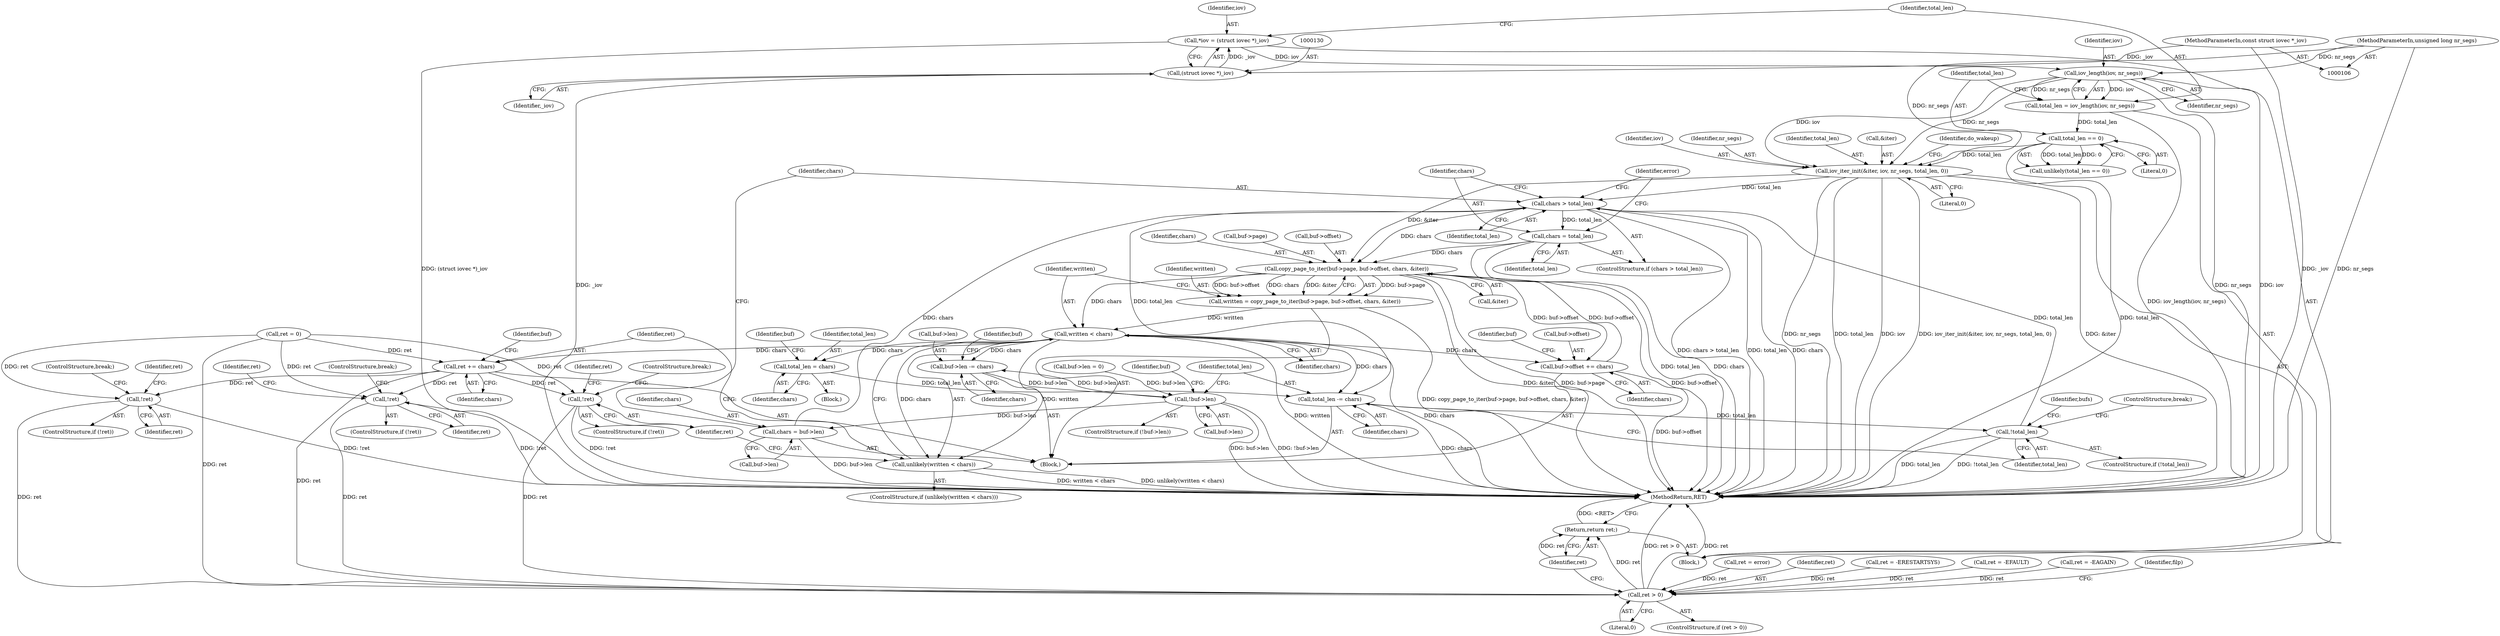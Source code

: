 digraph "0_linux_637b58c2887e5e57850865839cc75f59184b23d1_1@pointer" {
"1000146" [label="(Call,iov_iter_init(&iter, iov, nr_segs, total_len, 0))"];
"1000136" [label="(Call,iov_length(iov, nr_segs))"];
"1000127" [label="(Call,*iov = (struct iovec *)_iov)"];
"1000129" [label="(Call,(struct iovec *)_iov)"];
"1000108" [label="(MethodParameterIn,const struct iovec *_iov)"];
"1000109" [label="(MethodParameterIn,unsigned long nr_segs)"];
"1000141" [label="(Call,total_len == 0)"];
"1000134" [label="(Call,total_len = iov_length(iov, nr_segs))"];
"1000201" [label="(Call,chars > total_len)"];
"1000204" [label="(Call,chars = total_len)"];
"1000224" [label="(Call,copy_page_to_iter(buf->page, buf->offset, chars, &iter))"];
"1000222" [label="(Call,written = copy_page_to_iter(buf->page, buf->offset, chars, &iter))"];
"1000236" [label="(Call,written < chars)"];
"1000235" [label="(Call,unlikely(written < chars))"];
"1000248" [label="(Call,ret += chars)"];
"1000216" [label="(Call,!ret)"];
"1000405" [label="(Call,ret > 0)"];
"1000410" [label="(Return,return ret;)"];
"1000241" [label="(Call,!ret)"];
"1000357" [label="(Call,!ret)"];
"1000251" [label="(Call,buf->offset += chars)"];
"1000256" [label="(Call,buf->len -= chars)"];
"1000277" [label="(Call,!buf->len)"];
"1000193" [label="(Call,chars = buf->len)"];
"1000268" [label="(Call,total_len = chars)"];
"1000315" [label="(Call,total_len -= chars)"];
"1000319" [label="(Call,!total_len)"];
"1000219" [label="(Identifier,ret)"];
"1000321" [label="(ControlStructure,break;)"];
"1000203" [label="(Identifier,total_len)"];
"1000248" [label="(Call,ret += chars)"];
"1000221" [label="(ControlStructure,break;)"];
"1000242" [label="(Identifier,ret)"];
"1000218" [label="(Call,ret = error)"];
"1000127" [label="(Call,*iov = (struct iovec *)_iov)"];
"1000217" [label="(Identifier,ret)"];
"1000356" [label="(ControlStructure,if (!ret))"];
"1000135" [label="(Identifier,total_len)"];
"1000194" [label="(Identifier,chars)"];
"1000277" [label="(Call,!buf->len)"];
"1000238" [label="(Identifier,chars)"];
"1000407" [label="(Literal,0)"];
"1000195" [label="(Call,buf->len)"];
"1000323" [label="(Identifier,bufs)"];
"1000252" [label="(Call,buf->offset)"];
"1000141" [label="(Call,total_len == 0)"];
"1000410" [label="(Return,return ret;)"];
"1000134" [label="(Call,total_len = iov_length(iov, nr_segs))"];
"1000234" [label="(ControlStructure,if (unlikely(written < chars)))"];
"1000260" [label="(Identifier,chars)"];
"1000320" [label="(Identifier,total_len)"];
"1000284" [label="(Identifier,buf)"];
"1000268" [label="(Call,total_len = chars)"];
"1000315" [label="(Call,total_len -= chars)"];
"1000146" [label="(Call,iov_iter_init(&iter, iov, nr_segs, total_len, 0))"];
"1000251" [label="(Call,buf->offset += chars)"];
"1000208" [label="(Identifier,error)"];
"1000412" [label="(MethodReturn,RET)"];
"1000111" [label="(Block,)"];
"1000249" [label="(Identifier,ret)"];
"1000244" [label="(Identifier,ret)"];
"1000140" [label="(Call,unlikely(total_len == 0))"];
"1000237" [label="(Identifier,written)"];
"1000240" [label="(ControlStructure,if (!ret))"];
"1000171" [label="(Block,)"];
"1000406" [label="(Identifier,ret)"];
"1000241" [label="(Call,!ret)"];
"1000405" [label="(Call,ret > 0)"];
"1000200" [label="(ControlStructure,if (chars > total_len))"];
"1000264" [label="(Identifier,buf)"];
"1000257" [label="(Call,buf->len)"];
"1000205" [label="(Identifier,chars)"];
"1000256" [label="(Call,buf->len -= chars)"];
"1000143" [label="(Literal,0)"];
"1000136" [label="(Call,iov_length(iov, nr_segs))"];
"1000224" [label="(Call,copy_page_to_iter(buf->page, buf->offset, chars, &iter))"];
"1000131" [label="(Identifier,_iov)"];
"1000156" [label="(Call,ret = 0)"];
"1000411" [label="(Identifier,ret)"];
"1000359" [label="(Call,ret = -ERESTARTSYS)"];
"1000154" [label="(Identifier,do_wakeup)"];
"1000149" [label="(Identifier,iov)"];
"1000206" [label="(Identifier,total_len)"];
"1000278" [label="(Call,buf->len)"];
"1000142" [label="(Identifier,total_len)"];
"1000137" [label="(Identifier,iov)"];
"1000258" [label="(Identifier,buf)"];
"1000150" [label="(Identifier,nr_segs)"];
"1000151" [label="(Identifier,total_len)"];
"1000276" [label="(ControlStructure,if (!buf->len))"];
"1000108" [label="(MethodParameterIn,const struct iovec *_iov)"];
"1000228" [label="(Call,buf->offset)"];
"1000270" [label="(Identifier,chars)"];
"1000271" [label="(Call,buf->len = 0)"];
"1000318" [label="(ControlStructure,if (!total_len))"];
"1000201" [label="(Call,chars > total_len)"];
"1000243" [label="(Call,ret = -EFAULT)"];
"1000404" [label="(ControlStructure,if (ret > 0))"];
"1000273" [label="(Identifier,buf)"];
"1000204" [label="(Call,chars = total_len)"];
"1000231" [label="(Identifier,chars)"];
"1000236" [label="(Call,written < chars)"];
"1000316" [label="(Identifier,total_len)"];
"1000223" [label="(Identifier,written)"];
"1000215" [label="(ControlStructure,if (!ret))"];
"1000109" [label="(MethodParameterIn,unsigned long nr_segs)"];
"1000225" [label="(Call,buf->page)"];
"1000317" [label="(Identifier,chars)"];
"1000357" [label="(Call,!ret)"];
"1000363" [label="(ControlStructure,break;)"];
"1000147" [label="(Call,&iter)"];
"1000129" [label="(Call,(struct iovec *)_iov)"];
"1000193" [label="(Call,chars = buf->len)"];
"1000222" [label="(Call,written = copy_page_to_iter(buf->page, buf->offset, chars, &iter))"];
"1000360" [label="(Identifier,ret)"];
"1000235" [label="(Call,unlikely(written < chars))"];
"1000347" [label="(Call,ret = -EAGAIN)"];
"1000202" [label="(Identifier,chars)"];
"1000232" [label="(Call,&iter)"];
"1000216" [label="(Call,!ret)"];
"1000267" [label="(Block,)"];
"1000128" [label="(Identifier,iov)"];
"1000253" [label="(Identifier,buf)"];
"1000255" [label="(Identifier,chars)"];
"1000269" [label="(Identifier,total_len)"];
"1000358" [label="(Identifier,ret)"];
"1000250" [label="(Identifier,chars)"];
"1000247" [label="(ControlStructure,break;)"];
"1000152" [label="(Literal,0)"];
"1000138" [label="(Identifier,nr_segs)"];
"1000319" [label="(Call,!total_len)"];
"1000409" [label="(Identifier,filp)"];
"1000146" -> "1000111"  [label="AST: "];
"1000146" -> "1000152"  [label="CFG: "];
"1000147" -> "1000146"  [label="AST: "];
"1000149" -> "1000146"  [label="AST: "];
"1000150" -> "1000146"  [label="AST: "];
"1000151" -> "1000146"  [label="AST: "];
"1000152" -> "1000146"  [label="AST: "];
"1000154" -> "1000146"  [label="CFG: "];
"1000146" -> "1000412"  [label="DDG: nr_segs"];
"1000146" -> "1000412"  [label="DDG: total_len"];
"1000146" -> "1000412"  [label="DDG: iov"];
"1000146" -> "1000412"  [label="DDG: iov_iter_init(&iter, iov, nr_segs, total_len, 0)"];
"1000146" -> "1000412"  [label="DDG: &iter"];
"1000136" -> "1000146"  [label="DDG: iov"];
"1000136" -> "1000146"  [label="DDG: nr_segs"];
"1000109" -> "1000146"  [label="DDG: nr_segs"];
"1000141" -> "1000146"  [label="DDG: total_len"];
"1000146" -> "1000201"  [label="DDG: total_len"];
"1000146" -> "1000224"  [label="DDG: &iter"];
"1000136" -> "1000134"  [label="AST: "];
"1000136" -> "1000138"  [label="CFG: "];
"1000137" -> "1000136"  [label="AST: "];
"1000138" -> "1000136"  [label="AST: "];
"1000134" -> "1000136"  [label="CFG: "];
"1000136" -> "1000412"  [label="DDG: nr_segs"];
"1000136" -> "1000412"  [label="DDG: iov"];
"1000136" -> "1000134"  [label="DDG: iov"];
"1000136" -> "1000134"  [label="DDG: nr_segs"];
"1000127" -> "1000136"  [label="DDG: iov"];
"1000109" -> "1000136"  [label="DDG: nr_segs"];
"1000127" -> "1000111"  [label="AST: "];
"1000127" -> "1000129"  [label="CFG: "];
"1000128" -> "1000127"  [label="AST: "];
"1000129" -> "1000127"  [label="AST: "];
"1000135" -> "1000127"  [label="CFG: "];
"1000127" -> "1000412"  [label="DDG: (struct iovec *)_iov"];
"1000129" -> "1000127"  [label="DDG: _iov"];
"1000129" -> "1000131"  [label="CFG: "];
"1000130" -> "1000129"  [label="AST: "];
"1000131" -> "1000129"  [label="AST: "];
"1000129" -> "1000412"  [label="DDG: _iov"];
"1000108" -> "1000129"  [label="DDG: _iov"];
"1000108" -> "1000106"  [label="AST: "];
"1000108" -> "1000412"  [label="DDG: _iov"];
"1000109" -> "1000106"  [label="AST: "];
"1000109" -> "1000412"  [label="DDG: nr_segs"];
"1000141" -> "1000140"  [label="AST: "];
"1000141" -> "1000143"  [label="CFG: "];
"1000142" -> "1000141"  [label="AST: "];
"1000143" -> "1000141"  [label="AST: "];
"1000140" -> "1000141"  [label="CFG: "];
"1000141" -> "1000412"  [label="DDG: total_len"];
"1000141" -> "1000140"  [label="DDG: total_len"];
"1000141" -> "1000140"  [label="DDG: 0"];
"1000134" -> "1000141"  [label="DDG: total_len"];
"1000134" -> "1000111"  [label="AST: "];
"1000135" -> "1000134"  [label="AST: "];
"1000142" -> "1000134"  [label="CFG: "];
"1000134" -> "1000412"  [label="DDG: iov_length(iov, nr_segs)"];
"1000201" -> "1000200"  [label="AST: "];
"1000201" -> "1000203"  [label="CFG: "];
"1000202" -> "1000201"  [label="AST: "];
"1000203" -> "1000201"  [label="AST: "];
"1000205" -> "1000201"  [label="CFG: "];
"1000208" -> "1000201"  [label="CFG: "];
"1000201" -> "1000412"  [label="DDG: chars > total_len"];
"1000201" -> "1000412"  [label="DDG: total_len"];
"1000201" -> "1000412"  [label="DDG: chars"];
"1000193" -> "1000201"  [label="DDG: chars"];
"1000319" -> "1000201"  [label="DDG: total_len"];
"1000201" -> "1000204"  [label="DDG: total_len"];
"1000201" -> "1000224"  [label="DDG: chars"];
"1000201" -> "1000315"  [label="DDG: total_len"];
"1000204" -> "1000200"  [label="AST: "];
"1000204" -> "1000206"  [label="CFG: "];
"1000205" -> "1000204"  [label="AST: "];
"1000206" -> "1000204"  [label="AST: "];
"1000208" -> "1000204"  [label="CFG: "];
"1000204" -> "1000412"  [label="DDG: total_len"];
"1000204" -> "1000412"  [label="DDG: chars"];
"1000204" -> "1000224"  [label="DDG: chars"];
"1000224" -> "1000222"  [label="AST: "];
"1000224" -> "1000232"  [label="CFG: "];
"1000225" -> "1000224"  [label="AST: "];
"1000228" -> "1000224"  [label="AST: "];
"1000231" -> "1000224"  [label="AST: "];
"1000232" -> "1000224"  [label="AST: "];
"1000222" -> "1000224"  [label="CFG: "];
"1000224" -> "1000412"  [label="DDG: &iter"];
"1000224" -> "1000412"  [label="DDG: buf->page"];
"1000224" -> "1000412"  [label="DDG: buf->offset"];
"1000224" -> "1000222"  [label="DDG: buf->page"];
"1000224" -> "1000222"  [label="DDG: buf->offset"];
"1000224" -> "1000222"  [label="DDG: chars"];
"1000224" -> "1000222"  [label="DDG: &iter"];
"1000251" -> "1000224"  [label="DDG: buf->offset"];
"1000224" -> "1000236"  [label="DDG: chars"];
"1000224" -> "1000251"  [label="DDG: buf->offset"];
"1000222" -> "1000171"  [label="AST: "];
"1000223" -> "1000222"  [label="AST: "];
"1000237" -> "1000222"  [label="CFG: "];
"1000222" -> "1000412"  [label="DDG: copy_page_to_iter(buf->page, buf->offset, chars, &iter)"];
"1000222" -> "1000236"  [label="DDG: written"];
"1000236" -> "1000235"  [label="AST: "];
"1000236" -> "1000238"  [label="CFG: "];
"1000237" -> "1000236"  [label="AST: "];
"1000238" -> "1000236"  [label="AST: "];
"1000235" -> "1000236"  [label="CFG: "];
"1000236" -> "1000412"  [label="DDG: written"];
"1000236" -> "1000412"  [label="DDG: chars"];
"1000236" -> "1000235"  [label="DDG: written"];
"1000236" -> "1000235"  [label="DDG: chars"];
"1000236" -> "1000248"  [label="DDG: chars"];
"1000236" -> "1000251"  [label="DDG: chars"];
"1000236" -> "1000256"  [label="DDG: chars"];
"1000236" -> "1000268"  [label="DDG: chars"];
"1000236" -> "1000315"  [label="DDG: chars"];
"1000235" -> "1000234"  [label="AST: "];
"1000242" -> "1000235"  [label="CFG: "];
"1000249" -> "1000235"  [label="CFG: "];
"1000235" -> "1000412"  [label="DDG: written < chars"];
"1000235" -> "1000412"  [label="DDG: unlikely(written < chars)"];
"1000248" -> "1000171"  [label="AST: "];
"1000248" -> "1000250"  [label="CFG: "];
"1000249" -> "1000248"  [label="AST: "];
"1000250" -> "1000248"  [label="AST: "];
"1000253" -> "1000248"  [label="CFG: "];
"1000248" -> "1000216"  [label="DDG: ret"];
"1000248" -> "1000241"  [label="DDG: ret"];
"1000156" -> "1000248"  [label="DDG: ret"];
"1000248" -> "1000357"  [label="DDG: ret"];
"1000248" -> "1000405"  [label="DDG: ret"];
"1000216" -> "1000215"  [label="AST: "];
"1000216" -> "1000217"  [label="CFG: "];
"1000217" -> "1000216"  [label="AST: "];
"1000219" -> "1000216"  [label="CFG: "];
"1000221" -> "1000216"  [label="CFG: "];
"1000216" -> "1000412"  [label="DDG: !ret"];
"1000156" -> "1000216"  [label="DDG: ret"];
"1000216" -> "1000405"  [label="DDG: ret"];
"1000405" -> "1000404"  [label="AST: "];
"1000405" -> "1000407"  [label="CFG: "];
"1000406" -> "1000405"  [label="AST: "];
"1000407" -> "1000405"  [label="AST: "];
"1000409" -> "1000405"  [label="CFG: "];
"1000411" -> "1000405"  [label="CFG: "];
"1000405" -> "1000412"  [label="DDG: ret > 0"];
"1000405" -> "1000412"  [label="DDG: ret"];
"1000156" -> "1000405"  [label="DDG: ret"];
"1000218" -> "1000405"  [label="DDG: ret"];
"1000347" -> "1000405"  [label="DDG: ret"];
"1000357" -> "1000405"  [label="DDG: ret"];
"1000359" -> "1000405"  [label="DDG: ret"];
"1000241" -> "1000405"  [label="DDG: ret"];
"1000243" -> "1000405"  [label="DDG: ret"];
"1000405" -> "1000410"  [label="DDG: ret"];
"1000410" -> "1000111"  [label="AST: "];
"1000410" -> "1000411"  [label="CFG: "];
"1000411" -> "1000410"  [label="AST: "];
"1000412" -> "1000410"  [label="CFG: "];
"1000410" -> "1000412"  [label="DDG: <RET>"];
"1000411" -> "1000410"  [label="DDG: ret"];
"1000241" -> "1000240"  [label="AST: "];
"1000241" -> "1000242"  [label="CFG: "];
"1000242" -> "1000241"  [label="AST: "];
"1000244" -> "1000241"  [label="CFG: "];
"1000247" -> "1000241"  [label="CFG: "];
"1000241" -> "1000412"  [label="DDG: !ret"];
"1000156" -> "1000241"  [label="DDG: ret"];
"1000357" -> "1000356"  [label="AST: "];
"1000357" -> "1000358"  [label="CFG: "];
"1000358" -> "1000357"  [label="AST: "];
"1000360" -> "1000357"  [label="CFG: "];
"1000363" -> "1000357"  [label="CFG: "];
"1000357" -> "1000412"  [label="DDG: !ret"];
"1000156" -> "1000357"  [label="DDG: ret"];
"1000251" -> "1000171"  [label="AST: "];
"1000251" -> "1000255"  [label="CFG: "];
"1000252" -> "1000251"  [label="AST: "];
"1000255" -> "1000251"  [label="AST: "];
"1000258" -> "1000251"  [label="CFG: "];
"1000251" -> "1000412"  [label="DDG: buf->offset"];
"1000256" -> "1000171"  [label="AST: "];
"1000256" -> "1000260"  [label="CFG: "];
"1000257" -> "1000256"  [label="AST: "];
"1000260" -> "1000256"  [label="AST: "];
"1000264" -> "1000256"  [label="CFG: "];
"1000277" -> "1000256"  [label="DDG: buf->len"];
"1000256" -> "1000277"  [label="DDG: buf->len"];
"1000277" -> "1000276"  [label="AST: "];
"1000277" -> "1000278"  [label="CFG: "];
"1000278" -> "1000277"  [label="AST: "];
"1000284" -> "1000277"  [label="CFG: "];
"1000316" -> "1000277"  [label="CFG: "];
"1000277" -> "1000412"  [label="DDG: buf->len"];
"1000277" -> "1000412"  [label="DDG: !buf->len"];
"1000277" -> "1000193"  [label="DDG: buf->len"];
"1000271" -> "1000277"  [label="DDG: buf->len"];
"1000193" -> "1000171"  [label="AST: "];
"1000193" -> "1000195"  [label="CFG: "];
"1000194" -> "1000193"  [label="AST: "];
"1000195" -> "1000193"  [label="AST: "];
"1000202" -> "1000193"  [label="CFG: "];
"1000193" -> "1000412"  [label="DDG: buf->len"];
"1000268" -> "1000267"  [label="AST: "];
"1000268" -> "1000270"  [label="CFG: "];
"1000269" -> "1000268"  [label="AST: "];
"1000270" -> "1000268"  [label="AST: "];
"1000273" -> "1000268"  [label="CFG: "];
"1000268" -> "1000315"  [label="DDG: total_len"];
"1000315" -> "1000171"  [label="AST: "];
"1000315" -> "1000317"  [label="CFG: "];
"1000316" -> "1000315"  [label="AST: "];
"1000317" -> "1000315"  [label="AST: "];
"1000320" -> "1000315"  [label="CFG: "];
"1000315" -> "1000412"  [label="DDG: chars"];
"1000315" -> "1000319"  [label="DDG: total_len"];
"1000319" -> "1000318"  [label="AST: "];
"1000319" -> "1000320"  [label="CFG: "];
"1000320" -> "1000319"  [label="AST: "];
"1000321" -> "1000319"  [label="CFG: "];
"1000323" -> "1000319"  [label="CFG: "];
"1000319" -> "1000412"  [label="DDG: !total_len"];
"1000319" -> "1000412"  [label="DDG: total_len"];
}
